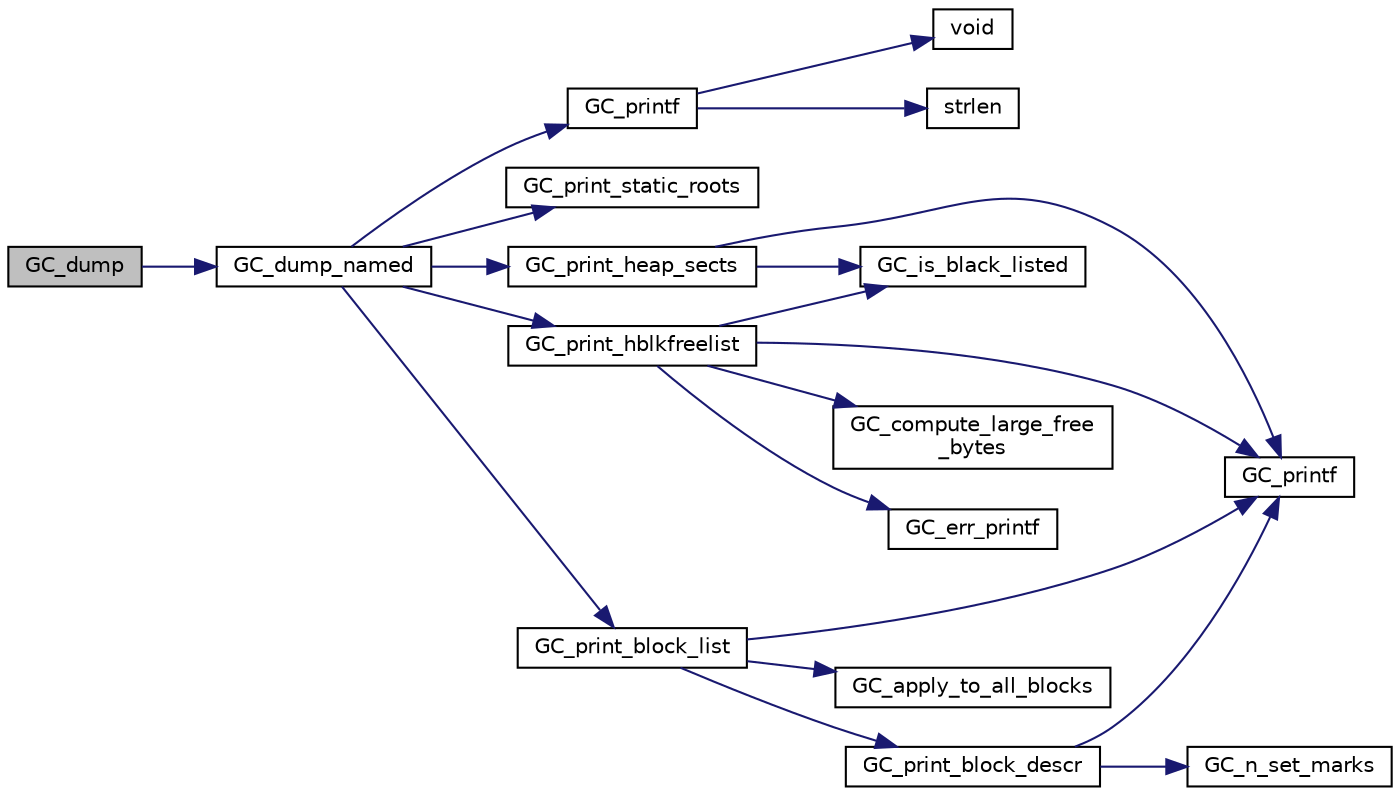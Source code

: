 digraph "GC_dump"
{
  edge [fontname="Helvetica",fontsize="10",labelfontname="Helvetica",labelfontsize="10"];
  node [fontname="Helvetica",fontsize="10",shape=record];
  rankdir="LR";
  Node915 [label="GC_dump",height=0.2,width=0.4,color="black", fillcolor="grey75", style="filled", fontcolor="black"];
  Node915 -> Node916 [color="midnightblue",fontsize="10",style="solid",fontname="Helvetica"];
  Node916 [label="GC_dump_named",height=0.2,width=0.4,color="black", fillcolor="white", style="filled",URL="$de/dd3/gc_2misc_8c.html#a368f0ec500d275e2422e1272d50ad44e"];
  Node916 -> Node917 [color="midnightblue",fontsize="10",style="solid",fontname="Helvetica"];
  Node917 [label="GC_printf",height=0.2,width=0.4,color="black", fillcolor="white", style="filled",URL="$de/dd3/gc_2misc_8c.html#aebb4da69c820838a579a15be2dfb7fd9"];
  Node917 -> Node918 [color="midnightblue",fontsize="10",style="solid",fontname="Helvetica"];
  Node918 [label="void",height=0.2,width=0.4,color="black", fillcolor="white", style="filled",URL="$d0/daa/gc_8h.html#a7e0f997409f0b1753e44b648fcd6fc39"];
  Node917 -> Node919 [color="midnightblue",fontsize="10",style="solid",fontname="Helvetica"];
  Node919 [label="strlen",height=0.2,width=0.4,color="black", fillcolor="white", style="filled",URL="$d7/d57/iregex_8c.html#a492442620ce65db20fe7297b43cbca65"];
  Node916 -> Node920 [color="midnightblue",fontsize="10",style="solid",fontname="Helvetica"];
  Node920 [label="GC_print_static_roots",height=0.2,width=0.4,color="black", fillcolor="white", style="filled",URL="$dd/d79/gc__priv_8h.html#a366d9b4fc9ef1133ce6393a6d75781b0"];
  Node916 -> Node921 [color="midnightblue",fontsize="10",style="solid",fontname="Helvetica"];
  Node921 [label="GC_print_heap_sects",height=0.2,width=0.4,color="black", fillcolor="white", style="filled",URL="$d9/d39/alloc_8c.html#a1530f4c0a47ef9c4697411bd616a4e30"];
  Node921 -> Node922 [color="midnightblue",fontsize="10",style="solid",fontname="Helvetica"];
  Node922 [label="GC_printf",height=0.2,width=0.4,color="black", fillcolor="white", style="filled",URL="$dd/d79/gc__priv_8h.html#af88bfca208f01c5a5b986b6875d279c5"];
  Node921 -> Node923 [color="midnightblue",fontsize="10",style="solid",fontname="Helvetica"];
  Node923 [label="GC_is_black_listed",height=0.2,width=0.4,color="black", fillcolor="white", style="filled",URL="$db/d5f/blacklst_8c.html#a09379695f0068b1fc486723c246b5652"];
  Node916 -> Node924 [color="midnightblue",fontsize="10",style="solid",fontname="Helvetica"];
  Node924 [label="GC_print_hblkfreelist",height=0.2,width=0.4,color="black", fillcolor="white", style="filled",URL="$d8/d86/allchblk_8c.html#abe429a18caae8a4d85d4ce6fdd32af87"];
  Node924 -> Node922 [color="midnightblue",fontsize="10",style="solid",fontname="Helvetica"];
  Node924 -> Node923 [color="midnightblue",fontsize="10",style="solid",fontname="Helvetica"];
  Node924 -> Node925 [color="midnightblue",fontsize="10",style="solid",fontname="Helvetica"];
  Node925 [label="GC_compute_large_free\l_bytes",height=0.2,width=0.4,color="black", fillcolor="white", style="filled",URL="$d8/d86/allchblk_8c.html#ad73757d974e13b2c3d62ee4487714f6c"];
  Node924 -> Node926 [color="midnightblue",fontsize="10",style="solid",fontname="Helvetica"];
  Node926 [label="GC_err_printf",height=0.2,width=0.4,color="black", fillcolor="white", style="filled",URL="$dd/d79/gc__priv_8h.html#a515817b1cc28538efe42e953361e6cb1"];
  Node916 -> Node927 [color="midnightblue",fontsize="10",style="solid",fontname="Helvetica"];
  Node927 [label="GC_print_block_list",height=0.2,width=0.4,color="black", fillcolor="white", style="filled",URL="$dd/d79/gc__priv_8h.html#a6af7c1476de5320028607f6ded366465"];
  Node927 -> Node922 [color="midnightblue",fontsize="10",style="solid",fontname="Helvetica"];
  Node927 -> Node928 [color="midnightblue",fontsize="10",style="solid",fontname="Helvetica"];
  Node928 [label="GC_apply_to_all_blocks",height=0.2,width=0.4,color="black", fillcolor="white", style="filled",URL="$d2/d22/headers_8c.html#a48a8aa76f61165c1116bb7a3a52d9ac5"];
  Node927 -> Node929 [color="midnightblue",fontsize="10",style="solid",fontname="Helvetica"];
  Node929 [label="GC_print_block_descr",height=0.2,width=0.4,color="black", fillcolor="white", style="filled",URL="$d7/d0b/reclaim_8c.html#a1d39e7bf6b9c3e37a7fe7d1091dc355a"];
  Node929 -> Node930 [color="midnightblue",fontsize="10",style="solid",fontname="Helvetica"];
  Node930 [label="GC_n_set_marks",height=0.2,width=0.4,color="black", fillcolor="white", style="filled",URL="$d7/d0b/reclaim_8c.html#ac021d2e6c64ed2d7a6690a44e5b5bb01"];
  Node929 -> Node922 [color="midnightblue",fontsize="10",style="solid",fontname="Helvetica"];
}
